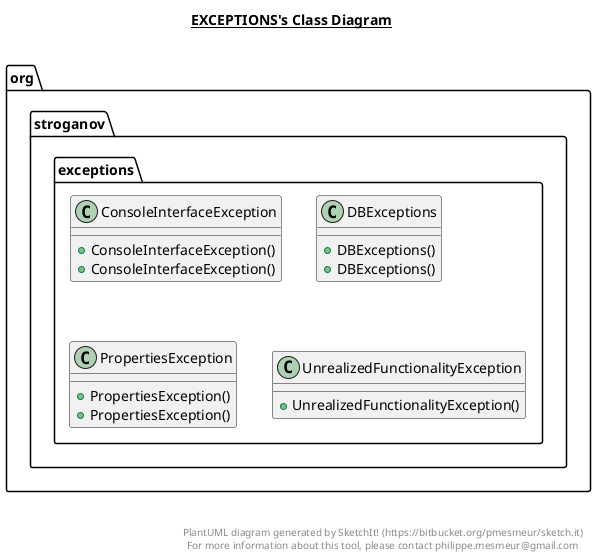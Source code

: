 @startuml

title __EXCEPTIONS's Class Diagram__\n

  namespace org.stroganov {
    namespace exceptions {
      class org.stroganov.exceptions.ConsoleInterfaceException {
          + ConsoleInterfaceException()
          + ConsoleInterfaceException()
      }
    }
  }
  

  namespace org.stroganov {
    namespace exceptions {
      class org.stroganov.exceptions.DBExceptions {
          + DBExceptions()
          + DBExceptions()
      }
    }
  }
  

  namespace org.stroganov {
    namespace exceptions {
      class org.stroganov.exceptions.PropertiesException {
          + PropertiesException()
          + PropertiesException()
      }
    }
  }
  

  namespace org.stroganov {
    namespace exceptions {
      class org.stroganov.exceptions.UnrealizedFunctionalityException {
          + UnrealizedFunctionalityException()
      }
    }
  }
  



right footer


PlantUML diagram generated by SketchIt! (https://bitbucket.org/pmesmeur/sketch.it)
For more information about this tool, please contact philippe.mesmeur@gmail.com
endfooter

@enduml
